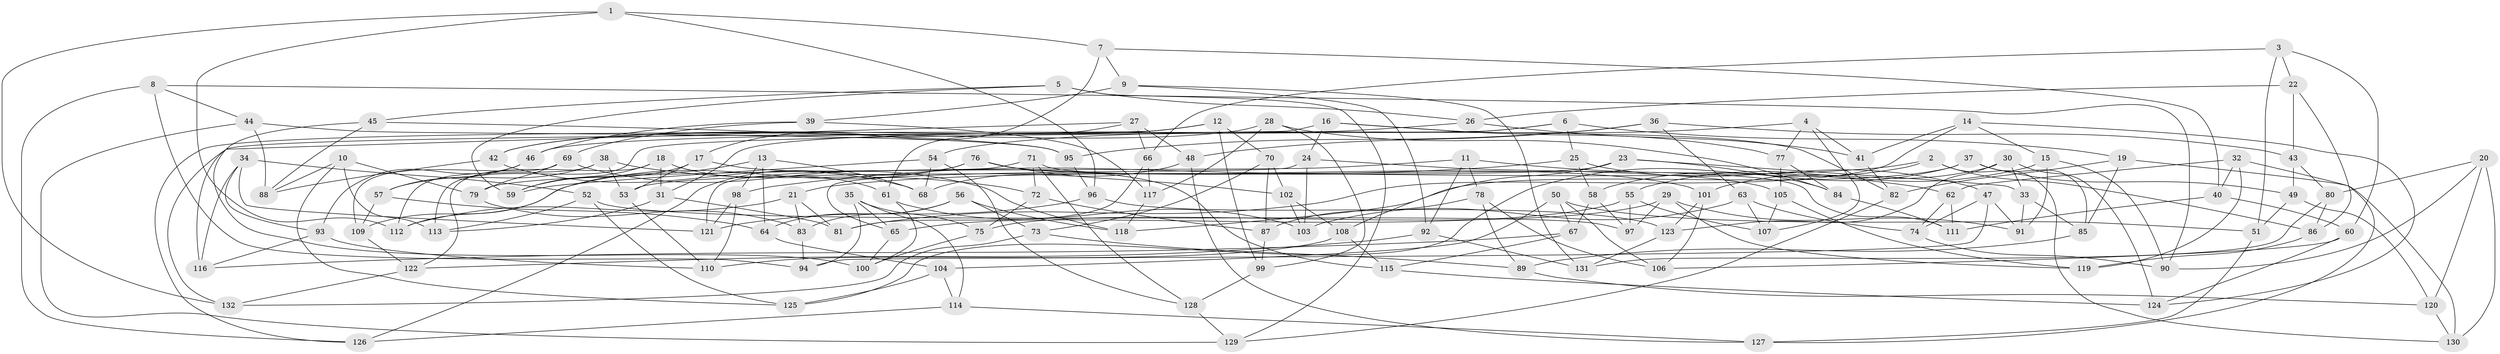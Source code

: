 // coarse degree distribution, {10: 0.09433962264150944, 11: 0.05660377358490566, 7: 0.1320754716981132, 8: 0.07547169811320754, 4: 0.39622641509433965, 9: 0.05660377358490566, 6: 0.05660377358490566, 3: 0.07547169811320754, 5: 0.05660377358490566}
// Generated by graph-tools (version 1.1) at 2025/53/03/04/25 22:53:42]
// undirected, 132 vertices, 264 edges
graph export_dot {
  node [color=gray90,style=filled];
  1;
  2;
  3;
  4;
  5;
  6;
  7;
  8;
  9;
  10;
  11;
  12;
  13;
  14;
  15;
  16;
  17;
  18;
  19;
  20;
  21;
  22;
  23;
  24;
  25;
  26;
  27;
  28;
  29;
  30;
  31;
  32;
  33;
  34;
  35;
  36;
  37;
  38;
  39;
  40;
  41;
  42;
  43;
  44;
  45;
  46;
  47;
  48;
  49;
  50;
  51;
  52;
  53;
  54;
  55;
  56;
  57;
  58;
  59;
  60;
  61;
  62;
  63;
  64;
  65;
  66;
  67;
  68;
  69;
  70;
  71;
  72;
  73;
  74;
  75;
  76;
  77;
  78;
  79;
  80;
  81;
  82;
  83;
  84;
  85;
  86;
  87;
  88;
  89;
  90;
  91;
  92;
  93;
  94;
  95;
  96;
  97;
  98;
  99;
  100;
  101;
  102;
  103;
  104;
  105;
  106;
  107;
  108;
  109;
  110;
  111;
  112;
  113;
  114;
  115;
  116;
  117;
  118;
  119;
  120;
  121;
  122;
  123;
  124;
  125;
  126;
  127;
  128;
  129;
  130;
  131;
  132;
  1 -- 112;
  1 -- 96;
  1 -- 132;
  1 -- 7;
  2 -- 86;
  2 -- 125;
  2 -- 130;
  2 -- 21;
  3 -- 60;
  3 -- 66;
  3 -- 51;
  3 -- 22;
  4 -- 107;
  4 -- 41;
  4 -- 77;
  4 -- 54;
  5 -- 129;
  5 -- 45;
  5 -- 59;
  5 -- 26;
  6 -- 25;
  6 -- 19;
  6 -- 113;
  6 -- 31;
  7 -- 9;
  7 -- 17;
  7 -- 40;
  8 -- 126;
  8 -- 44;
  8 -- 90;
  8 -- 94;
  9 -- 92;
  9 -- 39;
  9 -- 131;
  10 -- 125;
  10 -- 79;
  10 -- 88;
  10 -- 113;
  11 -- 62;
  11 -- 79;
  11 -- 78;
  11 -- 92;
  12 -- 99;
  12 -- 42;
  12 -- 70;
  12 -- 126;
  13 -- 98;
  13 -- 64;
  13 -- 68;
  13 -- 112;
  14 -- 124;
  14 -- 41;
  14 -- 15;
  14 -- 81;
  15 -- 55;
  15 -- 91;
  15 -- 90;
  16 -- 132;
  16 -- 24;
  16 -- 77;
  16 -- 82;
  17 -- 59;
  17 -- 115;
  17 -- 53;
  18 -- 31;
  18 -- 61;
  18 -- 59;
  18 -- 122;
  19 -- 130;
  19 -- 85;
  19 -- 82;
  20 -- 80;
  20 -- 90;
  20 -- 120;
  20 -- 130;
  21 -- 81;
  21 -- 83;
  21 -- 112;
  22 -- 86;
  22 -- 26;
  22 -- 43;
  23 -- 53;
  23 -- 33;
  23 -- 108;
  23 -- 84;
  24 -- 103;
  24 -- 105;
  24 -- 65;
  25 -- 58;
  25 -- 47;
  25 -- 98;
  26 -- 41;
  26 -- 46;
  27 -- 116;
  27 -- 61;
  27 -- 66;
  27 -- 48;
  28 -- 42;
  28 -- 99;
  28 -- 84;
  28 -- 117;
  29 -- 97;
  29 -- 119;
  29 -- 75;
  29 -- 91;
  30 -- 123;
  30 -- 124;
  30 -- 101;
  30 -- 33;
  31 -- 113;
  31 -- 81;
  32 -- 127;
  32 -- 62;
  32 -- 119;
  32 -- 40;
  33 -- 91;
  33 -- 85;
  34 -- 52;
  34 -- 121;
  34 -- 116;
  34 -- 93;
  35 -- 65;
  35 -- 114;
  35 -- 75;
  35 -- 94;
  36 -- 43;
  36 -- 63;
  36 -- 48;
  36 -- 95;
  37 -- 118;
  37 -- 85;
  37 -- 49;
  37 -- 58;
  38 -- 112;
  38 -- 53;
  38 -- 57;
  38 -- 72;
  39 -- 117;
  39 -- 46;
  39 -- 69;
  40 -- 111;
  40 -- 60;
  41 -- 82;
  42 -- 88;
  42 -- 68;
  43 -- 49;
  43 -- 80;
  44 -- 95;
  44 -- 88;
  44 -- 129;
  45 -- 95;
  45 -- 100;
  45 -- 88;
  46 -- 93;
  46 -- 57;
  47 -- 94;
  47 -- 74;
  47 -- 91;
  48 -- 127;
  48 -- 68;
  49 -- 51;
  49 -- 120;
  50 -- 51;
  50 -- 106;
  50 -- 67;
  50 -- 104;
  51 -- 127;
  52 -- 97;
  52 -- 113;
  52 -- 125;
  53 -- 110;
  54 -- 68;
  54 -- 128;
  54 -- 59;
  55 -- 107;
  55 -- 97;
  55 -- 65;
  56 -- 118;
  56 -- 64;
  56 -- 73;
  56 -- 83;
  57 -- 64;
  57 -- 109;
  58 -- 97;
  58 -- 67;
  60 -- 106;
  60 -- 124;
  61 -- 100;
  61 -- 103;
  62 -- 111;
  62 -- 74;
  63 -- 107;
  63 -- 103;
  63 -- 74;
  64 -- 104;
  65 -- 100;
  66 -- 81;
  66 -- 117;
  67 -- 116;
  67 -- 115;
  69 -- 79;
  69 -- 118;
  69 -- 109;
  70 -- 102;
  70 -- 87;
  70 -- 73;
  71 -- 72;
  71 -- 111;
  71 -- 128;
  71 -- 121;
  72 -- 75;
  72 -- 87;
  73 -- 132;
  73 -- 89;
  74 -- 90;
  75 -- 100;
  76 -- 101;
  76 -- 102;
  76 -- 126;
  76 -- 109;
  77 -- 105;
  77 -- 84;
  78 -- 106;
  78 -- 87;
  78 -- 89;
  79 -- 83;
  80 -- 86;
  80 -- 131;
  82 -- 129;
  83 -- 94;
  84 -- 111;
  85 -- 89;
  86 -- 119;
  87 -- 99;
  89 -- 120;
  92 -- 131;
  92 -- 122;
  93 -- 110;
  93 -- 116;
  95 -- 96;
  96 -- 121;
  96 -- 123;
  98 -- 110;
  98 -- 121;
  99 -- 128;
  101 -- 106;
  101 -- 123;
  102 -- 108;
  102 -- 103;
  104 -- 114;
  104 -- 125;
  105 -- 107;
  105 -- 119;
  108 -- 110;
  108 -- 115;
  109 -- 122;
  114 -- 126;
  114 -- 127;
  115 -- 124;
  117 -- 118;
  120 -- 130;
  122 -- 132;
  123 -- 131;
  128 -- 129;
}
